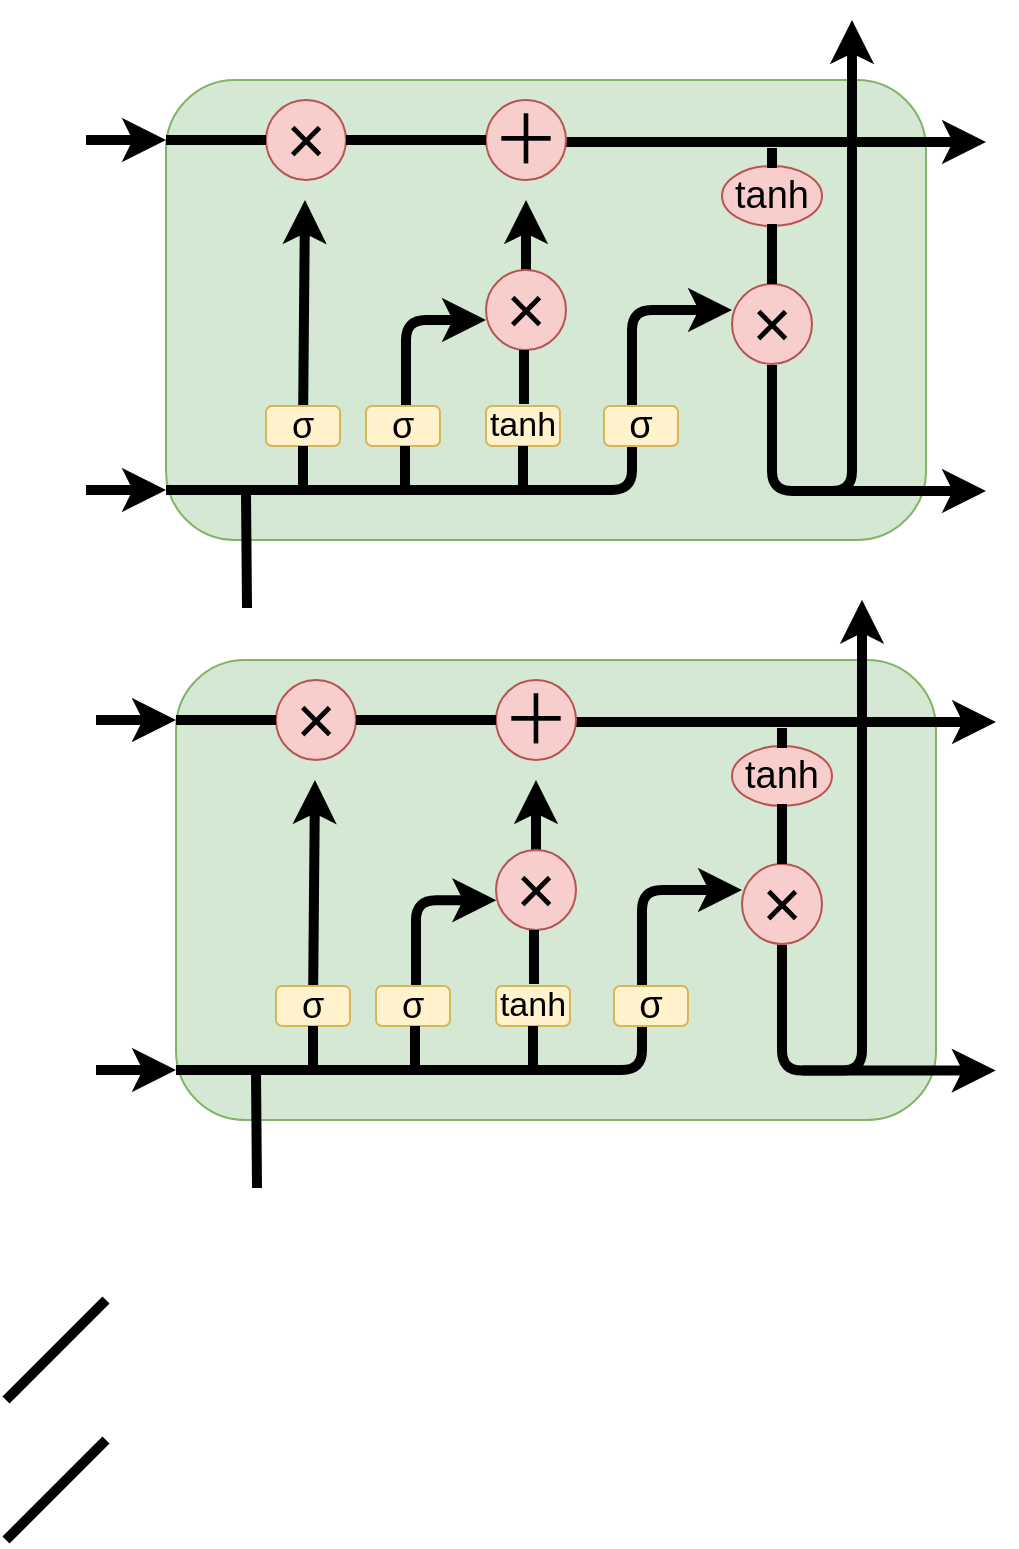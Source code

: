 <mxfile version="12.1.3" type="github" pages="1"><diagram id="qPX73vX5w-RGEXnde1Sj" name="Page-1"><mxGraphModel dx="1087" dy="535" grid="1" gridSize="10" guides="1" tooltips="1" connect="1" arrows="1" fold="1" page="1" pageScale="1" pageWidth="827" pageHeight="1169" math="0" shadow="0"><root><mxCell id="0"/><mxCell id="1" parent="0"/><mxCell id="2yYWwWodukew2ZsMQavv-1" value="" style="rounded=1;whiteSpace=wrap;html=1;fillColor=#d5e8d4;strokeColor=#82b366;" vertex="1" parent="1"><mxGeometry x="130" y="170" width="380" height="230" as="geometry"/></mxCell><mxCell id="2yYWwWodukew2ZsMQavv-2" value="" style="endArrow=classic;html=1;strokeWidth=5;" edge="1" parent="1"><mxGeometry width="50" height="50" relative="1" as="geometry"><mxPoint x="90" y="375" as="sourcePoint"/><mxPoint x="130" y="375" as="targetPoint"/></mxGeometry></mxCell><mxCell id="2yYWwWodukew2ZsMQavv-11" value="" style="endArrow=classic;html=1;strokeWidth=5;" edge="1" parent="1" target="2yYWwWodukew2ZsMQavv-1"><mxGeometry width="50" height="50" relative="1" as="geometry"><mxPoint x="130" y="370" as="sourcePoint"/><mxPoint x="520" y="370" as="targetPoint"/></mxGeometry></mxCell><mxCell id="2yYWwWodukew2ZsMQavv-17" value="" style="edgeStyle=elbowEdgeStyle;elbow=horizontal;endArrow=classic;html=1;strokeWidth=5;" edge="1" parent="1"><mxGeometry width="50" height="50" relative="1" as="geometry"><mxPoint x="130" y="375" as="sourcePoint"/><mxPoint x="413" y="285" as="targetPoint"/><Array as="points"><mxPoint x="363" y="330"/></Array></mxGeometry></mxCell><mxCell id="2yYWwWodukew2ZsMQavv-21" value="" style="endArrow=classic;html=1;strokeWidth=5;" edge="1" parent="1"><mxGeometry width="50" height="50" relative="1" as="geometry"><mxPoint x="330" y="201" as="sourcePoint"/><mxPoint x="540" y="201" as="targetPoint"/></mxGeometry></mxCell><mxCell id="2yYWwWodukew2ZsMQavv-22" value="" style="edgeStyle=segmentEdgeStyle;endArrow=classic;html=1;strokeWidth=5;" edge="1" parent="1" source="2yYWwWodukew2ZsMQavv-48"><mxGeometry width="50" height="50" relative="1" as="geometry"><mxPoint x="250" y="370" as="sourcePoint"/><mxPoint x="290" y="290" as="targetPoint"/><Array as="points"><mxPoint x="250" y="290"/></Array></mxGeometry></mxCell><mxCell id="2yYWwWodukew2ZsMQavv-24" value="" style="edgeStyle=segmentEdgeStyle;endArrow=classic;html=1;strokeWidth=5;" edge="1" parent="1"><mxGeometry width="50" height="50" relative="1" as="geometry"><mxPoint x="433" y="312.5" as="sourcePoint"/><mxPoint x="540" y="375.5" as="targetPoint"/><Array as="points"><mxPoint x="433" y="375.5"/></Array></mxGeometry></mxCell><mxCell id="2yYWwWodukew2ZsMQavv-26" value="" style="edgeStyle=segmentEdgeStyle;endArrow=classic;html=1;strokeWidth=5;" edge="1" parent="1"><mxGeometry width="50" height="50" relative="1" as="geometry"><mxPoint x="443" y="375.5" as="sourcePoint"/><mxPoint x="473" y="140" as="targetPoint"/><Array as="points"><mxPoint x="473" y="375.5"/></Array></mxGeometry></mxCell><mxCell id="2yYWwWodukew2ZsMQavv-28" value="" style="endArrow=classic;html=1;strokeWidth=5;" edge="1" parent="1" source="2yYWwWodukew2ZsMQavv-45"><mxGeometry width="50" height="50" relative="1" as="geometry"><mxPoint x="199.5" y="370" as="sourcePoint"/><mxPoint x="199.5" y="230" as="targetPoint"/></mxGeometry></mxCell><mxCell id="2yYWwWodukew2ZsMQavv-29" value="&lt;font style=&quot;font-size: 34px&quot;&gt;×&lt;/font&gt;" style="ellipse;whiteSpace=wrap;html=1;aspect=fixed;fillColor=#f8cecc;strokeColor=#b85450;" vertex="1" parent="1"><mxGeometry x="180" y="180" width="40" height="40" as="geometry"/></mxCell><mxCell id="2yYWwWodukew2ZsMQavv-34" value="&lt;font style=&quot;font-size: 34px&quot;&gt;＋&lt;/font&gt;" style="ellipse;whiteSpace=wrap;html=1;aspect=fixed;fillColor=#f8cecc;strokeColor=#b85450;" vertex="1" parent="1"><mxGeometry x="290" y="180" width="40" height="40" as="geometry"/></mxCell><mxCell id="2yYWwWodukew2ZsMQavv-71" value="" style="edgeStyle=orthogonalEdgeStyle;rounded=0;orthogonalLoop=1;jettySize=auto;html=1;strokeColor=#000000;strokeWidth=5;" edge="1" parent="1" source="2yYWwWodukew2ZsMQavv-37"><mxGeometry relative="1" as="geometry"><mxPoint x="310" y="230" as="targetPoint"/></mxGeometry></mxCell><mxCell id="2yYWwWodukew2ZsMQavv-37" value="&lt;font style=&quot;font-size: 34px&quot;&gt;×&lt;/font&gt;" style="ellipse;whiteSpace=wrap;html=1;aspect=fixed;fillColor=#f8cecc;strokeColor=#b85450;" vertex="1" parent="1"><mxGeometry x="290" y="265" width="40" height="40" as="geometry"/></mxCell><mxCell id="2yYWwWodukew2ZsMQavv-41" value="&lt;font style=&quot;font-size: 34px&quot;&gt;×&lt;/font&gt;" style="ellipse;whiteSpace=wrap;html=1;aspect=fixed;fillColor=#f8cecc;strokeColor=#b85450;" vertex="1" parent="1"><mxGeometry x="413" y="272" width="40" height="40" as="geometry"/></mxCell><mxCell id="2yYWwWodukew2ZsMQavv-43" value="&lt;font style=&quot;font-size: 19px&quot;&gt;tanh&lt;/font&gt;" style="ellipse;whiteSpace=wrap;html=1;fillColor=#f8cecc;strokeColor=#b85450;" vertex="1" parent="1"><mxGeometry x="408" y="213" width="50" height="30" as="geometry"/></mxCell><mxCell id="2yYWwWodukew2ZsMQavv-45" value="&lt;font style=&quot;font-size: 18px&quot;&gt;σ&lt;/font&gt;" style="rounded=1;whiteSpace=wrap;html=1;fillColor=#fff2cc;strokeColor=#d6b656;" vertex="1" parent="1"><mxGeometry x="180" y="333" width="37" height="20" as="geometry"/></mxCell><mxCell id="2yYWwWodukew2ZsMQavv-48" value="&lt;font style=&quot;font-size: 18px&quot;&gt;σ&lt;/font&gt;" style="rounded=1;whiteSpace=wrap;html=1;fillColor=#fff2cc;strokeColor=#d6b656;" vertex="1" parent="1"><mxGeometry x="230" y="333" width="37" height="20" as="geometry"/></mxCell><mxCell id="2yYWwWodukew2ZsMQavv-50" value="&lt;font style=&quot;font-size: 17px&quot;&gt;tanh&lt;/font&gt;" style="rounded=1;whiteSpace=wrap;html=1;fillColor=#fff2cc;strokeColor=#d6b656;" vertex="1" parent="1"><mxGeometry x="290" y="333" width="37" height="20" as="geometry"/></mxCell><mxCell id="2yYWwWodukew2ZsMQavv-54" value="&lt;font style=&quot;font-size: 19px&quot;&gt;σ&lt;/font&gt;" style="rounded=1;whiteSpace=wrap;html=1;fillColor=#fff2cc;strokeColor=#d6b656;" vertex="1" parent="1"><mxGeometry x="349" y="333" width="37" height="20" as="geometry"/></mxCell><mxCell id="2yYWwWodukew2ZsMQavv-55" value="" style="endArrow=none;html=1;strokeWidth=5;" edge="1" parent="1"><mxGeometry width="50" height="50" relative="1" as="geometry"><mxPoint x="50" y="830" as="sourcePoint"/><mxPoint x="100" y="780" as="targetPoint"/></mxGeometry></mxCell><mxCell id="2yYWwWodukew2ZsMQavv-56" value="" style="endArrow=none;html=1;strokeColor=#000000;strokeWidth=5;" edge="1" parent="1"><mxGeometry width="50" height="50" relative="1" as="geometry"><mxPoint x="198.5" y="373" as="sourcePoint"/><mxPoint x="198.5" y="353" as="targetPoint"/></mxGeometry></mxCell><mxCell id="2yYWwWodukew2ZsMQavv-58" value="" style="endArrow=none;html=1;strokeColor=#000000;strokeWidth=5;" edge="1" parent="1"><mxGeometry width="50" height="50" relative="1" as="geometry"><mxPoint x="50" y="900" as="sourcePoint"/><mxPoint x="100" y="850" as="targetPoint"/></mxGeometry></mxCell><mxCell id="2yYWwWodukew2ZsMQavv-59" value="" style="endArrow=none;html=1;strokeColor=#000000;strokeWidth=5;" edge="1" parent="1"><mxGeometry width="50" height="50" relative="1" as="geometry"><mxPoint x="170.5" y="434" as="sourcePoint"/><mxPoint x="170" y="377" as="targetPoint"/></mxGeometry></mxCell><mxCell id="2yYWwWodukew2ZsMQavv-60" value="" style="endArrow=none;html=1;strokeColor=#000000;strokeWidth=5;" edge="1" parent="1"><mxGeometry width="50" height="50" relative="1" as="geometry"><mxPoint x="249.5" y="373" as="sourcePoint"/><mxPoint x="249.5" y="353" as="targetPoint"/></mxGeometry></mxCell><mxCell id="2yYWwWodukew2ZsMQavv-61" value="" style="endArrow=none;html=1;strokeColor=#000000;strokeWidth=5;" edge="1" parent="1"><mxGeometry width="50" height="50" relative="1" as="geometry"><mxPoint x="308.5" y="373" as="sourcePoint"/><mxPoint x="308.5" y="353" as="targetPoint"/></mxGeometry></mxCell><mxCell id="2yYWwWodukew2ZsMQavv-69" value="" style="endArrow=none;html=1;strokeColor=#000000;strokeWidth=5;" edge="1" parent="1"><mxGeometry width="50" height="50" relative="1" as="geometry"><mxPoint x="220" y="200" as="sourcePoint"/><mxPoint x="290" y="200" as="targetPoint"/></mxGeometry></mxCell><mxCell id="2yYWwWodukew2ZsMQavv-70" value="" style="endArrow=none;html=1;strokeColor=#000000;strokeWidth=5;" edge="1" parent="1"><mxGeometry width="50" height="50" relative="1" as="geometry"><mxPoint x="130" y="200" as="sourcePoint"/><mxPoint x="180" y="200" as="targetPoint"/></mxGeometry></mxCell><mxCell id="2yYWwWodukew2ZsMQavv-72" value="" style="endArrow=none;html=1;strokeColor=#000000;strokeWidth=5;" edge="1" parent="1"><mxGeometry width="50" height="50" relative="1" as="geometry"><mxPoint x="433" y="214" as="sourcePoint"/><mxPoint x="433" y="204" as="targetPoint"/></mxGeometry></mxCell><mxCell id="2yYWwWodukew2ZsMQavv-73" value="" style="endArrow=classic;html=1;strokeWidth=5;" edge="1" parent="1"><mxGeometry width="50" height="50" relative="1" as="geometry"><mxPoint x="90" y="200" as="sourcePoint"/><mxPoint x="130" y="200" as="targetPoint"/></mxGeometry></mxCell><mxCell id="2yYWwWodukew2ZsMQavv-74" value="" style="endArrow=none;html=1;strokeColor=#000000;strokeWidth=5;" edge="1" parent="1"><mxGeometry width="50" height="50" relative="1" as="geometry"><mxPoint x="433" y="272" as="sourcePoint"/><mxPoint x="433" y="242" as="targetPoint"/></mxGeometry></mxCell><mxCell id="2yYWwWodukew2ZsMQavv-75" value="" style="endArrow=none;html=1;strokeColor=#000000;strokeWidth=5;" edge="1" parent="1"><mxGeometry width="50" height="50" relative="1" as="geometry"><mxPoint x="309" y="332" as="sourcePoint"/><mxPoint x="309" y="305" as="targetPoint"/></mxGeometry></mxCell><mxCell id="2yYWwWodukew2ZsMQavv-83" value="" style="rounded=1;whiteSpace=wrap;html=1;fillColor=#d5e8d4;strokeColor=#82b366;" vertex="1" parent="1"><mxGeometry x="135" y="460" width="380" height="230" as="geometry"/></mxCell><mxCell id="2yYWwWodukew2ZsMQavv-84" value="" style="endArrow=classic;html=1;strokeWidth=5;" edge="1" parent="1"><mxGeometry width="50" height="50" relative="1" as="geometry"><mxPoint x="95" y="665" as="sourcePoint"/><mxPoint x="135" y="665" as="targetPoint"/></mxGeometry></mxCell><mxCell id="2yYWwWodukew2ZsMQavv-85" value="" style="endArrow=classic;html=1;strokeWidth=5;" edge="1" parent="1" target="2yYWwWodukew2ZsMQavv-83"><mxGeometry width="50" height="50" relative="1" as="geometry"><mxPoint x="135" y="660" as="sourcePoint"/><mxPoint x="525" y="660" as="targetPoint"/></mxGeometry></mxCell><mxCell id="2yYWwWodukew2ZsMQavv-86" value="" style="edgeStyle=elbowEdgeStyle;elbow=horizontal;endArrow=classic;html=1;strokeWidth=5;" edge="1" parent="1"><mxGeometry width="50" height="50" relative="1" as="geometry"><mxPoint x="135" y="665" as="sourcePoint"/><mxPoint x="418" y="575" as="targetPoint"/><Array as="points"><mxPoint x="368" y="620"/></Array></mxGeometry></mxCell><mxCell id="2yYWwWodukew2ZsMQavv-87" value="" style="endArrow=classic;html=1;strokeWidth=5;" edge="1" parent="1"><mxGeometry width="50" height="50" relative="1" as="geometry"><mxPoint x="335" y="491" as="sourcePoint"/><mxPoint x="545" y="491" as="targetPoint"/></mxGeometry></mxCell><mxCell id="2yYWwWodukew2ZsMQavv-88" value="" style="edgeStyle=segmentEdgeStyle;endArrow=classic;html=1;strokeWidth=5;" edge="1" parent="1" source="2yYWwWodukew2ZsMQavv-99"><mxGeometry width="50" height="50" relative="1" as="geometry"><mxPoint x="255" y="660" as="sourcePoint"/><mxPoint x="295.143" y="580.143" as="targetPoint"/><Array as="points"><mxPoint x="255" y="580"/></Array></mxGeometry></mxCell><mxCell id="2yYWwWodukew2ZsMQavv-89" value="" style="edgeStyle=segmentEdgeStyle;endArrow=classic;html=1;strokeWidth=5;" edge="1" parent="1"><mxGeometry width="50" height="50" relative="1" as="geometry"><mxPoint x="438" y="602.429" as="sourcePoint"/><mxPoint x="544.857" y="665.286" as="targetPoint"/><Array as="points"><mxPoint x="438" y="665.5"/></Array></mxGeometry></mxCell><mxCell id="2yYWwWodukew2ZsMQavv-90" value="" style="edgeStyle=segmentEdgeStyle;endArrow=classic;html=1;strokeWidth=5;" edge="1" parent="1"><mxGeometry width="50" height="50" relative="1" as="geometry"><mxPoint x="448.286" y="665.286" as="sourcePoint"/><mxPoint x="478" y="429.857" as="targetPoint"/><Array as="points"><mxPoint x="478" y="665.5"/></Array></mxGeometry></mxCell><mxCell id="2yYWwWodukew2ZsMQavv-91" value="" style="endArrow=classic;html=1;strokeWidth=5;" edge="1" parent="1" source="2yYWwWodukew2ZsMQavv-98"><mxGeometry width="50" height="50" relative="1" as="geometry"><mxPoint x="204.5" y="660" as="sourcePoint"/><mxPoint x="204.5" y="520" as="targetPoint"/></mxGeometry></mxCell><mxCell id="2yYWwWodukew2ZsMQavv-92" value="&lt;font style=&quot;font-size: 34px&quot;&gt;×&lt;/font&gt;" style="ellipse;whiteSpace=wrap;html=1;aspect=fixed;fillColor=#f8cecc;strokeColor=#b85450;" vertex="1" parent="1"><mxGeometry x="185" y="470" width="40" height="40" as="geometry"/></mxCell><mxCell id="2yYWwWodukew2ZsMQavv-93" value="&lt;font style=&quot;font-size: 34px&quot;&gt;＋&lt;/font&gt;" style="ellipse;whiteSpace=wrap;html=1;aspect=fixed;fillColor=#f8cecc;strokeColor=#b85450;" vertex="1" parent="1"><mxGeometry x="295" y="470" width="40" height="40" as="geometry"/></mxCell><mxCell id="2yYWwWodukew2ZsMQavv-94" value="" style="edgeStyle=orthogonalEdgeStyle;rounded=0;orthogonalLoop=1;jettySize=auto;html=1;strokeColor=#000000;strokeWidth=5;" edge="1" parent="1" source="2yYWwWodukew2ZsMQavv-95"><mxGeometry relative="1" as="geometry"><mxPoint x="315" y="520" as="targetPoint"/></mxGeometry></mxCell><mxCell id="2yYWwWodukew2ZsMQavv-95" value="&lt;font style=&quot;font-size: 34px&quot;&gt;×&lt;/font&gt;" style="ellipse;whiteSpace=wrap;html=1;aspect=fixed;fillColor=#f8cecc;strokeColor=#b85450;" vertex="1" parent="1"><mxGeometry x="295" y="555" width="40" height="40" as="geometry"/></mxCell><mxCell id="2yYWwWodukew2ZsMQavv-96" value="&lt;font style=&quot;font-size: 34px&quot;&gt;×&lt;/font&gt;" style="ellipse;whiteSpace=wrap;html=1;aspect=fixed;fillColor=#f8cecc;strokeColor=#b85450;" vertex="1" parent="1"><mxGeometry x="418" y="562" width="40" height="40" as="geometry"/></mxCell><mxCell id="2yYWwWodukew2ZsMQavv-97" value="&lt;font style=&quot;font-size: 19px&quot;&gt;tanh&lt;/font&gt;" style="ellipse;whiteSpace=wrap;html=1;fillColor=#f8cecc;strokeColor=#b85450;" vertex="1" parent="1"><mxGeometry x="413" y="503" width="50" height="30" as="geometry"/></mxCell><mxCell id="2yYWwWodukew2ZsMQavv-98" value="&lt;font style=&quot;font-size: 18px&quot;&gt;σ&lt;/font&gt;" style="rounded=1;whiteSpace=wrap;html=1;fillColor=#fff2cc;strokeColor=#d6b656;" vertex="1" parent="1"><mxGeometry x="185" y="623" width="37" height="20" as="geometry"/></mxCell><mxCell id="2yYWwWodukew2ZsMQavv-99" value="&lt;font style=&quot;font-size: 18px&quot;&gt;σ&lt;/font&gt;" style="rounded=1;whiteSpace=wrap;html=1;fillColor=#fff2cc;strokeColor=#d6b656;" vertex="1" parent="1"><mxGeometry x="235" y="623" width="37" height="20" as="geometry"/></mxCell><mxCell id="2yYWwWodukew2ZsMQavv-100" value="&lt;font style=&quot;font-size: 17px&quot;&gt;tanh&lt;/font&gt;" style="rounded=1;whiteSpace=wrap;html=1;fillColor=#fff2cc;strokeColor=#d6b656;" vertex="1" parent="1"><mxGeometry x="295" y="623" width="37" height="20" as="geometry"/></mxCell><mxCell id="2yYWwWodukew2ZsMQavv-101" value="&lt;font style=&quot;font-size: 19px&quot;&gt;σ&lt;/font&gt;" style="rounded=1;whiteSpace=wrap;html=1;fillColor=#fff2cc;strokeColor=#d6b656;" vertex="1" parent="1"><mxGeometry x="354" y="623" width="37" height="20" as="geometry"/></mxCell><mxCell id="2yYWwWodukew2ZsMQavv-102" value="" style="endArrow=none;html=1;strokeColor=#000000;strokeWidth=5;" edge="1" parent="1"><mxGeometry width="50" height="50" relative="1" as="geometry"><mxPoint x="203.5" y="663" as="sourcePoint"/><mxPoint x="203.5" y="643" as="targetPoint"/></mxGeometry></mxCell><mxCell id="2yYWwWodukew2ZsMQavv-103" value="" style="endArrow=none;html=1;strokeColor=#000000;strokeWidth=5;" edge="1" parent="1"><mxGeometry width="50" height="50" relative="1" as="geometry"><mxPoint x="175.5" y="724" as="sourcePoint"/><mxPoint x="175" y="667" as="targetPoint"/></mxGeometry></mxCell><mxCell id="2yYWwWodukew2ZsMQavv-104" value="" style="endArrow=none;html=1;strokeColor=#000000;strokeWidth=5;" edge="1" parent="1"><mxGeometry width="50" height="50" relative="1" as="geometry"><mxPoint x="254.5" y="663" as="sourcePoint"/><mxPoint x="254.5" y="643" as="targetPoint"/></mxGeometry></mxCell><mxCell id="2yYWwWodukew2ZsMQavv-105" value="" style="endArrow=none;html=1;strokeColor=#000000;strokeWidth=5;" edge="1" parent="1"><mxGeometry width="50" height="50" relative="1" as="geometry"><mxPoint x="313.5" y="663" as="sourcePoint"/><mxPoint x="313.5" y="643" as="targetPoint"/></mxGeometry></mxCell><mxCell id="2yYWwWodukew2ZsMQavv-106" value="" style="endArrow=none;html=1;strokeColor=#000000;strokeWidth=5;" edge="1" parent="1"><mxGeometry width="50" height="50" relative="1" as="geometry"><mxPoint x="225" y="490" as="sourcePoint"/><mxPoint x="295" y="490" as="targetPoint"/></mxGeometry></mxCell><mxCell id="2yYWwWodukew2ZsMQavv-107" value="" style="endArrow=none;html=1;strokeColor=#000000;strokeWidth=5;" edge="1" parent="1"><mxGeometry width="50" height="50" relative="1" as="geometry"><mxPoint x="135" y="490" as="sourcePoint"/><mxPoint x="185" y="490" as="targetPoint"/></mxGeometry></mxCell><mxCell id="2yYWwWodukew2ZsMQavv-108" value="" style="endArrow=none;html=1;strokeColor=#000000;strokeWidth=5;" edge="1" parent="1"><mxGeometry width="50" height="50" relative="1" as="geometry"><mxPoint x="438" y="504" as="sourcePoint"/><mxPoint x="438" y="494" as="targetPoint"/></mxGeometry></mxCell><mxCell id="2yYWwWodukew2ZsMQavv-109" value="" style="endArrow=classic;html=1;strokeWidth=5;" edge="1" parent="1"><mxGeometry width="50" height="50" relative="1" as="geometry"><mxPoint x="95" y="490" as="sourcePoint"/><mxPoint x="135" y="490" as="targetPoint"/></mxGeometry></mxCell><mxCell id="2yYWwWodukew2ZsMQavv-110" value="" style="endArrow=none;html=1;strokeColor=#000000;strokeWidth=5;" edge="1" parent="1"><mxGeometry width="50" height="50" relative="1" as="geometry"><mxPoint x="438" y="562" as="sourcePoint"/><mxPoint x="438" y="532" as="targetPoint"/></mxGeometry></mxCell><mxCell id="2yYWwWodukew2ZsMQavv-111" value="" style="endArrow=none;html=1;strokeColor=#000000;strokeWidth=5;" edge="1" parent="1"><mxGeometry width="50" height="50" relative="1" as="geometry"><mxPoint x="314" y="622" as="sourcePoint"/><mxPoint x="314" y="595" as="targetPoint"/></mxGeometry></mxCell></root></mxGraphModel></diagram></mxfile>